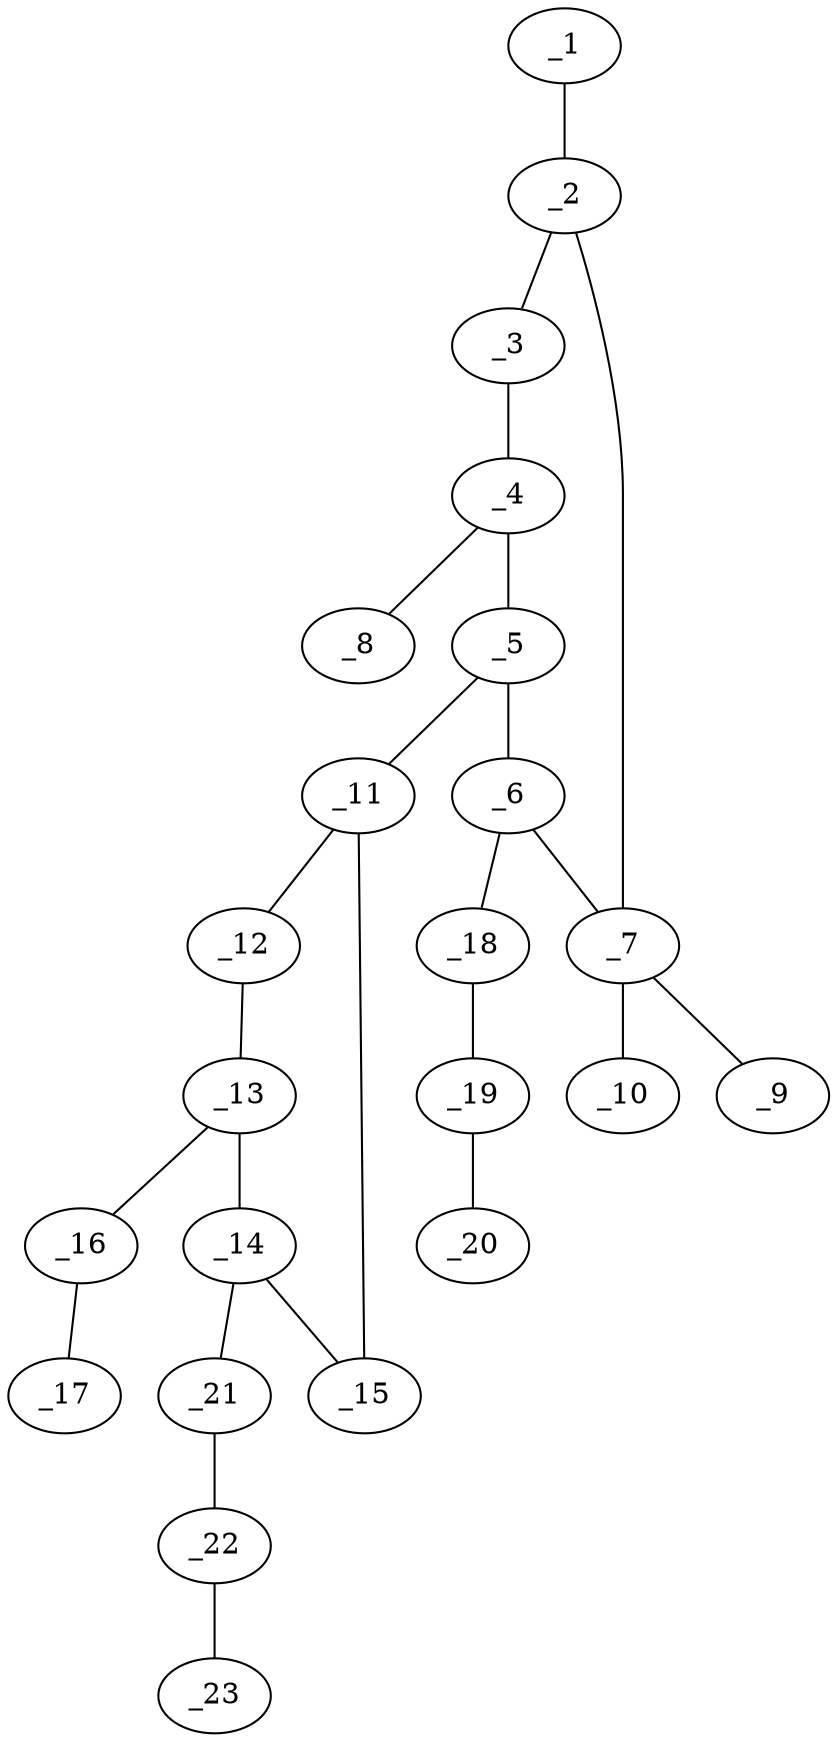 graph molid646443 {
	_1	 [charge=0,
		chem=2,
		symbol="O  ",
		x="5.4641",
		y="-4.0875"];
	_2	 [charge=0,
		chem=1,
		symbol="C  ",
		x="5.4641",
		y="-3.0875"];
	_1 -- _2	 [valence=2];
	_3	 [charge=0,
		chem=4,
		symbol="N  ",
		x="6.3301",
		y="-2.5875"];
	_2 -- _3	 [valence=1];
	_7	 [charge=0,
		chem=1,
		symbol="C  ",
		x="4.5981",
		y="-2.5875"];
	_2 -- _7	 [valence=1];
	_4	 [charge=0,
		chem=1,
		symbol="C  ",
		x="6.3301",
		y="-1.5875"];
	_3 -- _4	 [valence=1];
	_5	 [charge=0,
		chem=4,
		symbol="N  ",
		x="5.4641",
		y="-1.0875"];
	_4 -- _5	 [valence=1];
	_8	 [charge=0,
		chem=2,
		symbol="O  ",
		x="7.1962",
		y="-1.0875"];
	_4 -- _8	 [valence=2];
	_6	 [charge=0,
		chem=1,
		symbol="C  ",
		x="4.5981",
		y="-1.5875"];
	_5 -- _6	 [valence=1];
	_11	 [charge=0,
		chem=1,
		symbol="C  ",
		x="5.4641",
		y="-0.0875"];
	_5 -- _11	 [valence=1];
	_6 -- _7	 [valence=1];
	_18	 [charge=0,
		chem=4,
		symbol="N  ",
		x="3.7321",
		y="-1.0875"];
	_6 -- _18	 [valence=1];
	_9	 [charge=0,
		chem=1,
		symbol="C  ",
		x="4.0981",
		y="-3.4535"];
	_7 -- _9	 [valence=1];
	_10	 [charge=0,
		chem=7,
		symbol="Cl ",
		x="3.5981",
		y="-2.5875"];
	_7 -- _10	 [valence=1];
	_12	 [charge=0,
		chem=2,
		symbol="O  ",
		x="6.2731",
		y="0.5003"];
	_11 -- _12	 [valence=1];
	_15	 [charge=0,
		chem=1,
		symbol="C  ",
		x="4.6551",
		y="0.5003"];
	_11 -- _15	 [valence=1];
	_13	 [charge=0,
		chem=1,
		symbol="C  ",
		x="5.9641",
		y="1.4514"];
	_12 -- _13	 [valence=1];
	_14	 [charge=0,
		chem=1,
		symbol="C  ",
		x="4.9641",
		y="1.4514"];
	_13 -- _14	 [valence=1];
	_16	 [charge=0,
		chem=1,
		symbol="C  ",
		x="6.5519",
		y="2.2604"];
	_13 -- _16	 [valence=1];
	_14 -- _15	 [valence=1];
	_21	 [charge=0,
		chem=4,
		symbol="N  ",
		x="4.3763",
		y="2.2604"];
	_14 -- _21	 [valence=1];
	_17	 [charge=0,
		chem=2,
		symbol="O  ",
		x="7.5464",
		y="2.1558"];
	_16 -- _17	 [valence=1];
	_19	 [charge=1,
		chem=4,
		symbol="N  ",
		x="2.866",
		y="-1.5875"];
	_18 -- _19	 [valence=2];
	_20	 [charge="-1",
		chem=4,
		symbol="N  ",
		x=2,
		y="-2.0875"];
	_19 -- _20	 [valence=2];
	_22	 [charge=1,
		chem=4,
		symbol="N  ",
		x="4.7831",
		y="3.1739"];
	_21 -- _22	 [valence=2];
	_23	 [charge="-1",
		chem=4,
		symbol="N  ",
		x="5.1898",
		y="4.0875"];
	_22 -- _23	 [valence=2];
}
